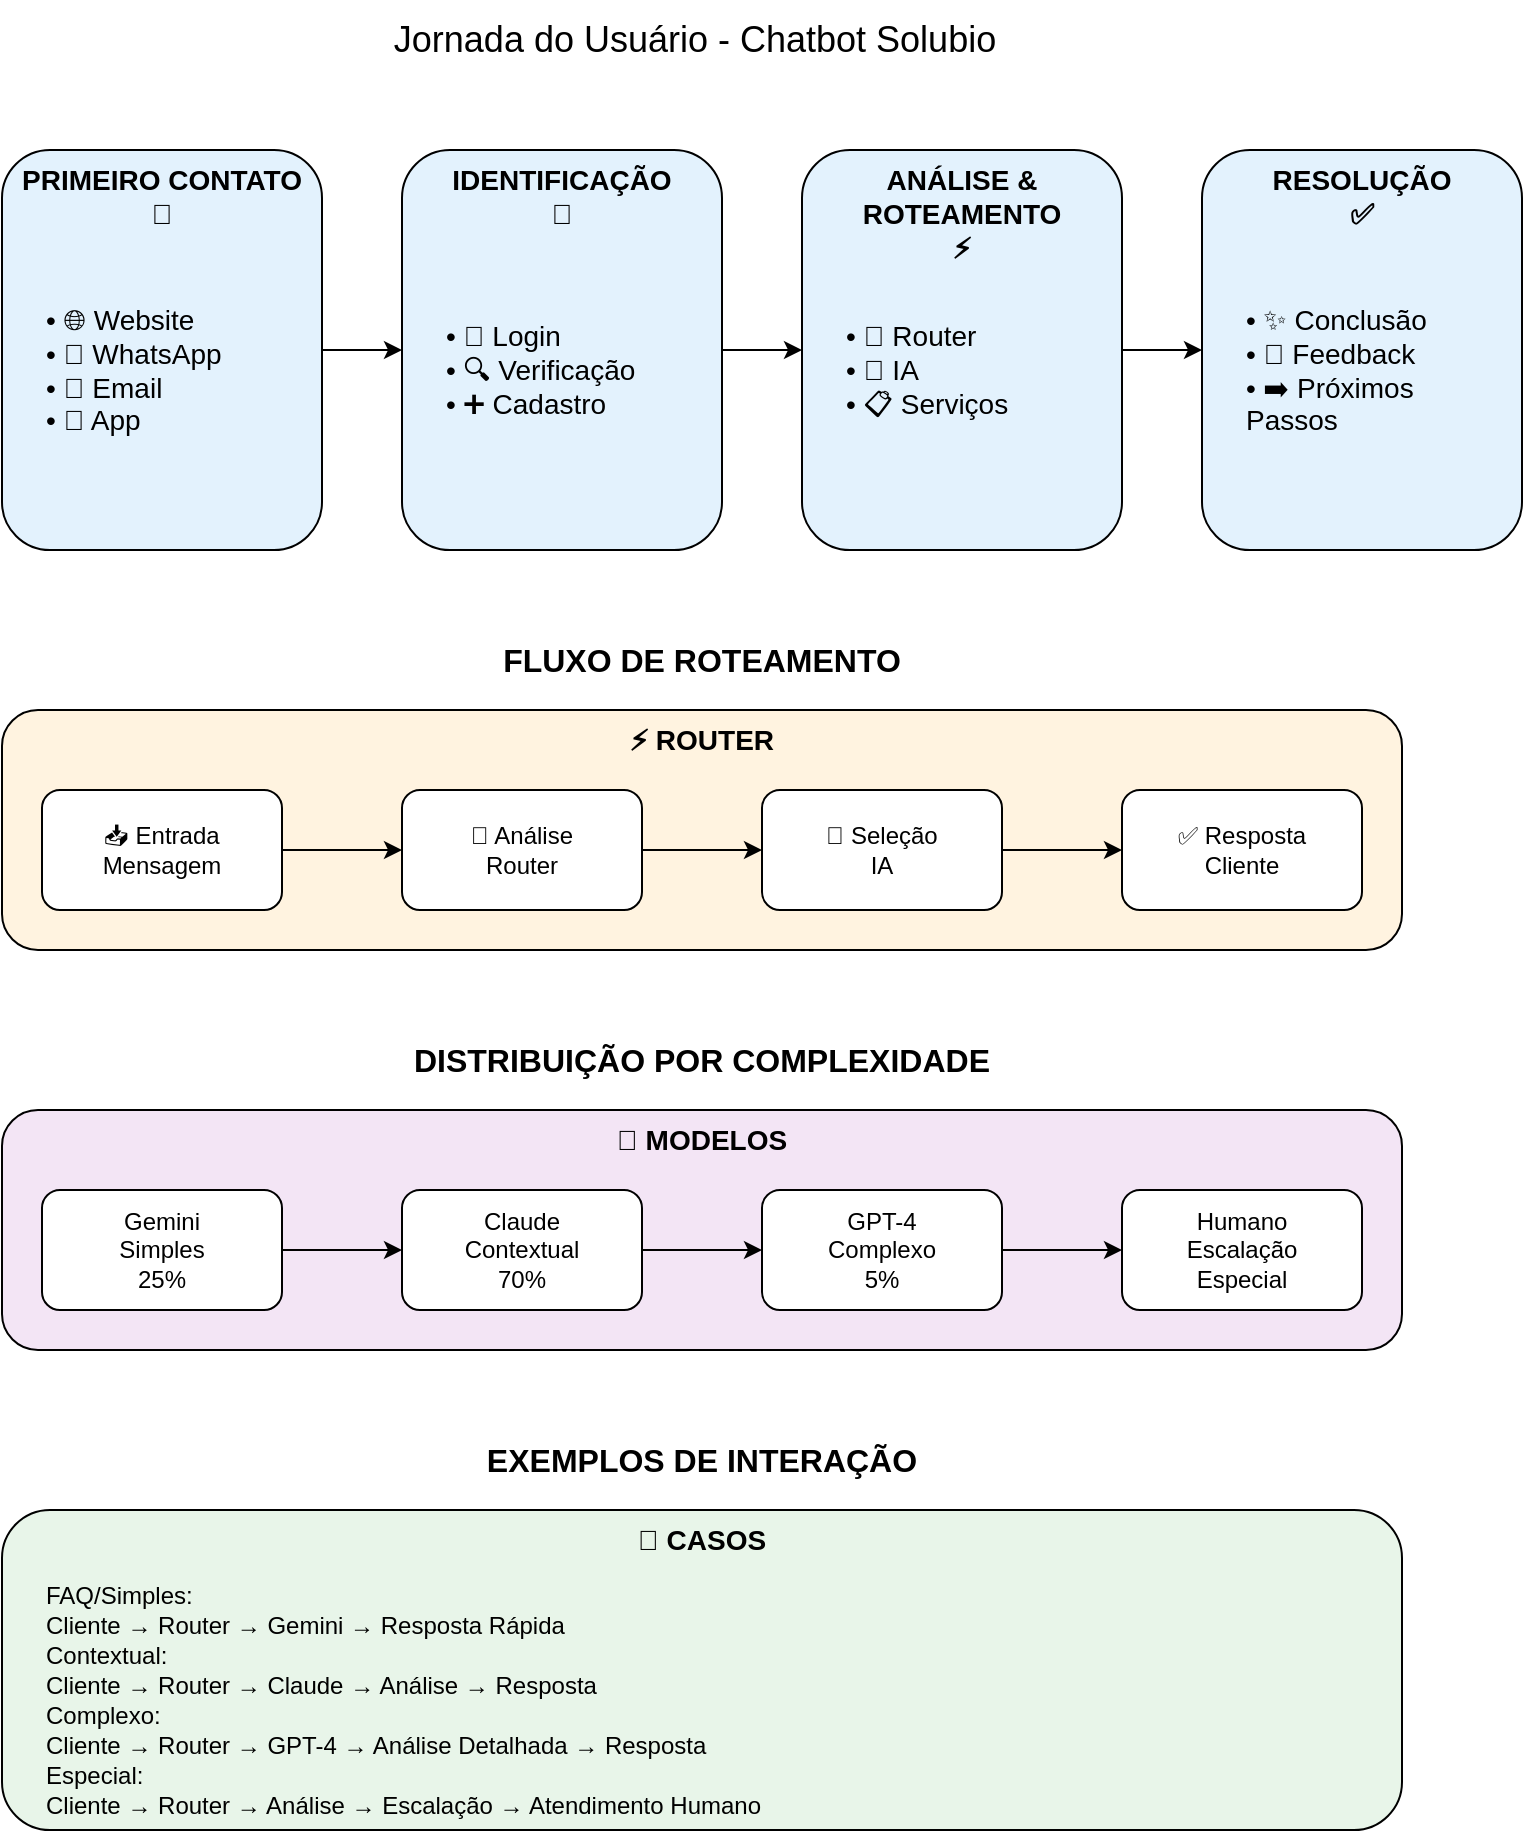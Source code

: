 <mxfile version="24.8.6">
  <diagram name="Jornada do Usuário" id="ju_diagram">
    <mxGraphModel dx="1026" dy="684" grid="1" gridSize="10" guides="1" tooltips="1" connect="1" arrows="1" fold="1" page="1" pageScale="1" pageWidth="827" pageHeight="1169" math="0" shadow="0">
      <root>
        <mxCell id="ju_0" />
        <mxCell id="ju_1" parent="ju_0" />
        
        <!-- Título -->
        <mxCell id="ju_title" value="Jornada do Usuário - Chatbot Solubio" style="text;html=1;align=center;verticalAlign=middle;resizable=0;points=[];autosize=1;strokeColor=none;fillColor=none;fontSize=18;" vertex="1" parent="ju_1">
          <mxGeometry x="290" y="5" width="240" height="40" as="geometry"/>
        </mxCell>

        <!-- Etapas Principais -->
        <!-- Primeiro Contato -->
        <mxCell id="ju_first_contact" value="PRIMEIRO CONTATO&#xa;📱" style="rounded=1;whiteSpace=wrap;html=1;fontSize=14;fillColor=#E3F2FD;verticalAlign=top;fontStyle=1" vertex="1" parent="ju_1">
          <mxGeometry x="64" y="80" width="160" height="200" as="geometry"/>
        </mxCell>

        <mxCell id="ju_channels" value="• 🌐 Website&#xa;• 💬 WhatsApp&#xa;• 📧 Email&#xa;• 📱 App" style="text;html=1;strokeColor=none;fillColor=none;align=left;verticalAlign=middle;whiteSpace=wrap;rounded=0;fontSize=14" vertex="1" parent="ju_1">
          <mxGeometry x="84" y="140" width="120" height="100" as="geometry"/>
        </mxCell>

        <!-- Identificação -->
        <mxCell id="ju_identification" value="IDENTIFICAÇÃO&#xa;🔐" style="rounded=1;whiteSpace=wrap;html=1;fontSize=14;fillColor=#E3F2FD;verticalAlign=top;fontStyle=1" vertex="1" parent="ju_1">
          <mxGeometry x="264" y="80" width="160" height="200" as="geometry"/>
        </mxCell>

        <mxCell id="ju_auth_steps" value="• 🔑 Login&#xa;• 🔍 Verificação&#xa;• ➕ Cadastro" style="text;html=1;strokeColor=none;fillColor=none;align=left;verticalAlign=middle;whiteSpace=wrap;rounded=0;fontSize=14" vertex="1" parent="ju_1">
          <mxGeometry x="284" y="140" width="120" height="100" as="geometry"/>
        </mxCell>

        <!-- Análise -->
        <mxCell id="ju_analysis" value="ANÁLISE &amp; ROTEAMENTO&#xa;⚡" style="rounded=1;whiteSpace=wrap;html=1;fontSize=14;fillColor=#E3F2FD;verticalAlign=top;fontStyle=1" vertex="1" parent="ju_1">
          <mxGeometry x="464" y="80" width="160" height="200" as="geometry"/>
        </mxCell>

        <mxCell id="ju_analysis_steps" value="• 🎯 Router&#xa;• 🤖 IA&#xa;• 📋 Serviços" style="text;html=1;strokeColor=none;fillColor=none;align=left;verticalAlign=middle;whiteSpace=wrap;rounded=0;fontSize=14" vertex="1" parent="ju_1">
          <mxGeometry x="484" y="140" width="120" height="100" as="geometry"/>
        </mxCell>

        <!-- Resolução -->
        <mxCell id="ju_resolution" value="RESOLUÇÃO&#xa;✅" style="rounded=1;whiteSpace=wrap;html=1;fontSize=14;fillColor=#E3F2FD;verticalAlign=top;fontStyle=1" vertex="1" parent="ju_1">
          <mxGeometry x="664" y="80" width="160" height="200" as="geometry"/>
        </mxCell>

        <mxCell id="ju_resolution_steps" value="• ✨ Conclusão&#xa;• 📝 Feedback&#xa;• ➡️ Próximos Passos" style="text;html=1;strokeColor=none;fillColor=none;align=left;verticalAlign=middle;whiteSpace=wrap;rounded=0;fontSize=14" vertex="1" parent="ju_1">
          <mxGeometry x="684" y="140" width="120" height="100" as="geometry"/>
        </mxCell>

        <!-- Fluxo de Roteamento -->
        <mxCell id="ju_routing_flow" value="FLUXO DE ROTEAMENTO" style="text;html=1;strokeColor=none;fillColor=none;align=center;verticalAlign=middle;whiteSpace=wrap;rounded=0;fontSize=16;fontStyle=1" vertex="1" parent="ju_1">
          <mxGeometry x="264" y="320" width="300" height="30" as="geometry"/>
        </mxCell>

        <mxCell id="ju_router_box" value="⚡ ROUTER" style="rounded=1;whiteSpace=wrap;html=1;fontSize=14;fillColor=#FFF3E0;verticalAlign=top;fontStyle=1" vertex="1" parent="ju_1">
          <mxGeometry x="64" y="360" width="700" height="120" as="geometry"/>
        </mxCell>

        <!-- Etapas do Router -->
        <mxCell id="ju_input" value="📥 Entrada&#xa;Mensagem" style="rounded=1;whiteSpace=wrap;html=1;fontSize=12;fillColor=#FFFFFF" vertex="1" parent="ju_1">
          <mxGeometry x="84" y="400" width="120" height="60" as="geometry"/>
        </mxCell>

        <mxCell id="ju_router_analysis" value="🎯 Análise&#xa;Router" style="rounded=1;whiteSpace=wrap;html=1;fontSize=12;fillColor=#FFFFFF" vertex="1" parent="ju_1">
          <mxGeometry x="264" y="400" width="120" height="60" as="geometry"/>
        </mxCell>

        <mxCell id="ju_ai_selection" value="🤖 Seleção&#xa;IA" style="rounded=1;whiteSpace=wrap;html=1;fontSize=12;fillColor=#FFFFFF" vertex="1" parent="ju_1">
          <mxGeometry x="444" y="400" width="120" height="60" as="geometry"/>
        </mxCell>

        <mxCell id="ju_response" value="✅ Resposta&#xa;Cliente" style="rounded=1;whiteSpace=wrap;html=1;fontSize=12;fillColor=#FFFFFF" vertex="1" parent="ju_1">
          <mxGeometry x="624" y="400" width="120" height="60" as="geometry"/>
        </mxCell>

        <!-- Distribuição por Complexidade -->
        <mxCell id="ju_complexity_dist" value="DISTRIBUIÇÃO POR COMPLEXIDADE" style="text;html=1;strokeColor=none;fillColor=none;align=center;verticalAlign=middle;whiteSpace=wrap;rounded=0;fontSize=16;fontStyle=1" vertex="1" parent="ju_1">
          <mxGeometry x="264" y="520" width="300" height="30" as="geometry"/>
        </mxCell>

        <mxCell id="ju_models_box" value="🤖 MODELOS" style="rounded=1;whiteSpace=wrap;html=1;fontSize=14;fillColor=#F3E5F5;verticalAlign=top;fontStyle=1" vertex="1" parent="ju_1">
          <mxGeometry x="64" y="560" width="700" height="120" as="geometry"/>
        </mxCell>

        <!-- Modelos de IA -->
        <mxCell id="ju_gemini" value="Gemini&#xa;Simples&#xa;25%" style="rounded=1;whiteSpace=wrap;html=1;fontSize=12;fillColor=#FFFFFF" vertex="1" parent="ju_1">
          <mxGeometry x="84" y="600" width="120" height="60" as="geometry"/>
        </mxCell>

        <mxCell id="ju_claude" value="Claude&#xa;Contextual&#xa;70%" style="rounded=1;whiteSpace=wrap;html=1;fontSize=12;fillColor=#FFFFFF" vertex="1" parent="ju_1">
          <mxGeometry x="264" y="600" width="120" height="60" as="geometry"/>
        </mxCell>

        <mxCell id="ju_gpt4" value="GPT-4&#xa;Complexo&#xa;5%" style="rounded=1;whiteSpace=wrap;html=1;fontSize=12;fillColor=#FFFFFF" vertex="1" parent="ju_1">
          <mxGeometry x="444" y="600" width="120" height="60" as="geometry"/>
        </mxCell>

        <mxCell id="ju_human" value="Humano&#xa;Escalação&#xa;Especial" style="rounded=1;whiteSpace=wrap;html=1;fontSize=12;fillColor=#FFFFFF" vertex="1" parent="ju_1">
          <mxGeometry x="624" y="600" width="120" height="60" as="geometry"/>
        </mxCell>

        <!-- Exemplos de Interação -->
        <mxCell id="ju_examples" value="EXEMPLOS DE INTERAÇÃO" style="text;html=1;strokeColor=none;fillColor=none;align=center;verticalAlign=middle;whiteSpace=wrap;rounded=0;fontSize=16;fontStyle=1" vertex="1" parent="ju_1">
          <mxGeometry x="264" y="720" width="300" height="30" as="geometry"/>
        </mxCell>

        <mxCell id="ju_cases_box" value="💬 CASOS" style="rounded=1;whiteSpace=wrap;html=1;fontSize=14;fillColor=#E8F5E9;verticalAlign=top;fontStyle=1" vertex="1" parent="ju_1">
          <mxGeometry x="64" y="760" width="700" height="160" as="geometry"/>
        </mxCell>

        <!-- Casos de Uso -->
        <mxCell id="ju_faq" value="FAQ/Simples:&#xa;Cliente → Router → Gemini → Resposta Rápida" style="text;html=1;strokeColor=none;fillColor=none;align=left;verticalAlign=middle;whiteSpace=wrap;rounded=0;fontSize=12" vertex="1" parent="ju_1">
          <mxGeometry x="84" y="800" width="660" height="20" as="geometry"/>
        </mxCell>

        <mxCell id="ju_contextual" value="Contextual:&#xa;Cliente → Router → Claude → Análise → Resposta" style="text;html=1;strokeColor=none;fillColor=none;align=left;verticalAlign=middle;whiteSpace=wrap;rounded=0;fontSize=12" vertex="1" parent="ju_1">
          <mxGeometry x="84" y="830" width="660" height="20" as="geometry"/>
        </mxCell>

        <mxCell id="ju_complex" value="Complexo:&#xa;Cliente → Router → GPT-4 → Análise Detalhada → Resposta" style="text;html=1;strokeColor=none;fillColor=none;align=left;verticalAlign=middle;whiteSpace=wrap;rounded=0;fontSize=12" vertex="1" parent="ju_1">
          <mxGeometry x="84" y="860" width="660" height="20" as="geometry"/>
        </mxCell>

        <mxCell id="ju_special" value="Especial:&#xa;Cliente → Router → Análise → Escalação → Atendimento Humano" style="text;html=1;strokeColor=none;fillColor=none;align=left;verticalAlign=middle;whiteSpace=wrap;rounded=0;fontSize=12" vertex="1" parent="ju_1">
          <mxGeometry x="84" y="890" width="660" height="20" as="geometry"/>
        </mxCell>

        <!-- Conexões -->
        <!-- Entre Etapas Principais -->
        <mxCell id="ju_conn1" value="" style="endArrow=classic;html=1;rounded=0;exitX=1;exitY=0.5;exitDx=0;exitDy=0;entryX=0;entryY=0.5;entryDx=0;entryDy=0;" edge="1" parent="ju_1" source="ju_first_contact" target="ju_identification">
          <mxGeometry width="50" height="50" relative="1" as="geometry"/>
        </mxCell>

        <mxCell id="ju_conn2" value="" style="endArrow=classic;html=1;rounded=0;exitX=1;exitY=0.5;exitDx=0;exitDy=0;entryX=0;entryY=0.5;entryDx=0;entryDy=0;" edge="1" parent="ju_1" source="ju_identification" target="ju_analysis">
          <mxGeometry width="50" height="50" relative="1" as="geometry"/>
        </mxCell>

        <mxCell id="ju_conn3" value="" style="endArrow=classic;html=1;rounded=0;exitX=1;exitY=0.5;exitDx=0;exitDy=0;entryX=0;entryY=0.5;entryDx=0;entryDy=0;" edge="1" parent="ju_1" source="ju_analysis" target="ju_resolution">
          <mxGeometry width="50" height="50" relative="1" as="geometry"/>
        </mxCell>

        <!-- No Router -->
        <mxCell id="ju_conn4" value="" style="endArrow=classic;html=1;rounded=0;exitX=1;exitY=0.5;exitDx=0;exitDy=0;entryX=0;entryY=0.5;entryDx=0;entryDy=0;" edge="1" parent="ju_1" source="ju_input" target="ju_router_analysis">
          <mxGeometry width="50" height="50" relative="1" as="geometry"/>
        </mxCell>

        <mxCell id="ju_conn5" value="" style="endArrow=classic;html=1;rounded=0;exitX=1;exitY=0.5;exitDx=0;exitDy=0;entryX=0;entryY=0.5;entryDx=0;entryDy=0;" edge="1" parent="ju_1" source="ju_router_analysis" target="ju_ai_selection">
          <mxGeometry width="50" height="50" relative="1" as="geometry"/>
        </mxCell>

        <mxCell id="ju_conn6" value="" style="endArrow=classic;html=1;rounded=0;exitX=1;exitY=0.5;exitDx=0;exitDy=0;entryX=0;entryY=0.5;entryDx=0;entryDy=0;" edge="1" parent="ju_1" source="ju_ai_selection" target="ju_response">
          <mxGeometry width="50" height="50" relative="1" as="geometry"/>
        </mxCell>

        <!-- Entre Modelos -->
        <mxCell id="ju_conn7" value="" style="endArrow=classic;html=1;rounded=0;exitX=1;exitY=0.5;exitDx=0;exitDy=0;entryX=0;entryY=0.5;entryDx=0;entryDy=0;" edge="1" parent="ju_1" source="ju_gemini" target="ju_claude">
          <mxGeometry width="50" height="50" relative="1" as="geometry"/>
        </mxCell>

        <mxCell id="ju_conn8" value="" style="endArrow=classic;html=1;rounded=0;exitX=1;exitY=0.5;exitDx=0;exitDy=0;entryX=0;entryY=0.5;entryDx=0;entryDy=0;" edge="1" parent="ju_1" source="ju_claude" target="ju_gpt4">
          <mxGeometry width="50" height="50" relative="1" as="geometry"/>
        </mxCell>

        <mxCell id="ju_conn9" value="" style="endArrow=classic;html=1;rounded=0;exitX=1;exitY=0.5;exitDx=0;exitDy=0;entryX=0;entryY=0.5;entryDx=0;entryDy=0;" edge="1" parent="ju_1" source="ju_gpt4" target="ju_human">
          <mxGeometry width="50" height="50" relative="1" as="geometry"/>
        </mxCell>

      </root>
    </mxGraphModel>
  </diagram>
</mxfile>

